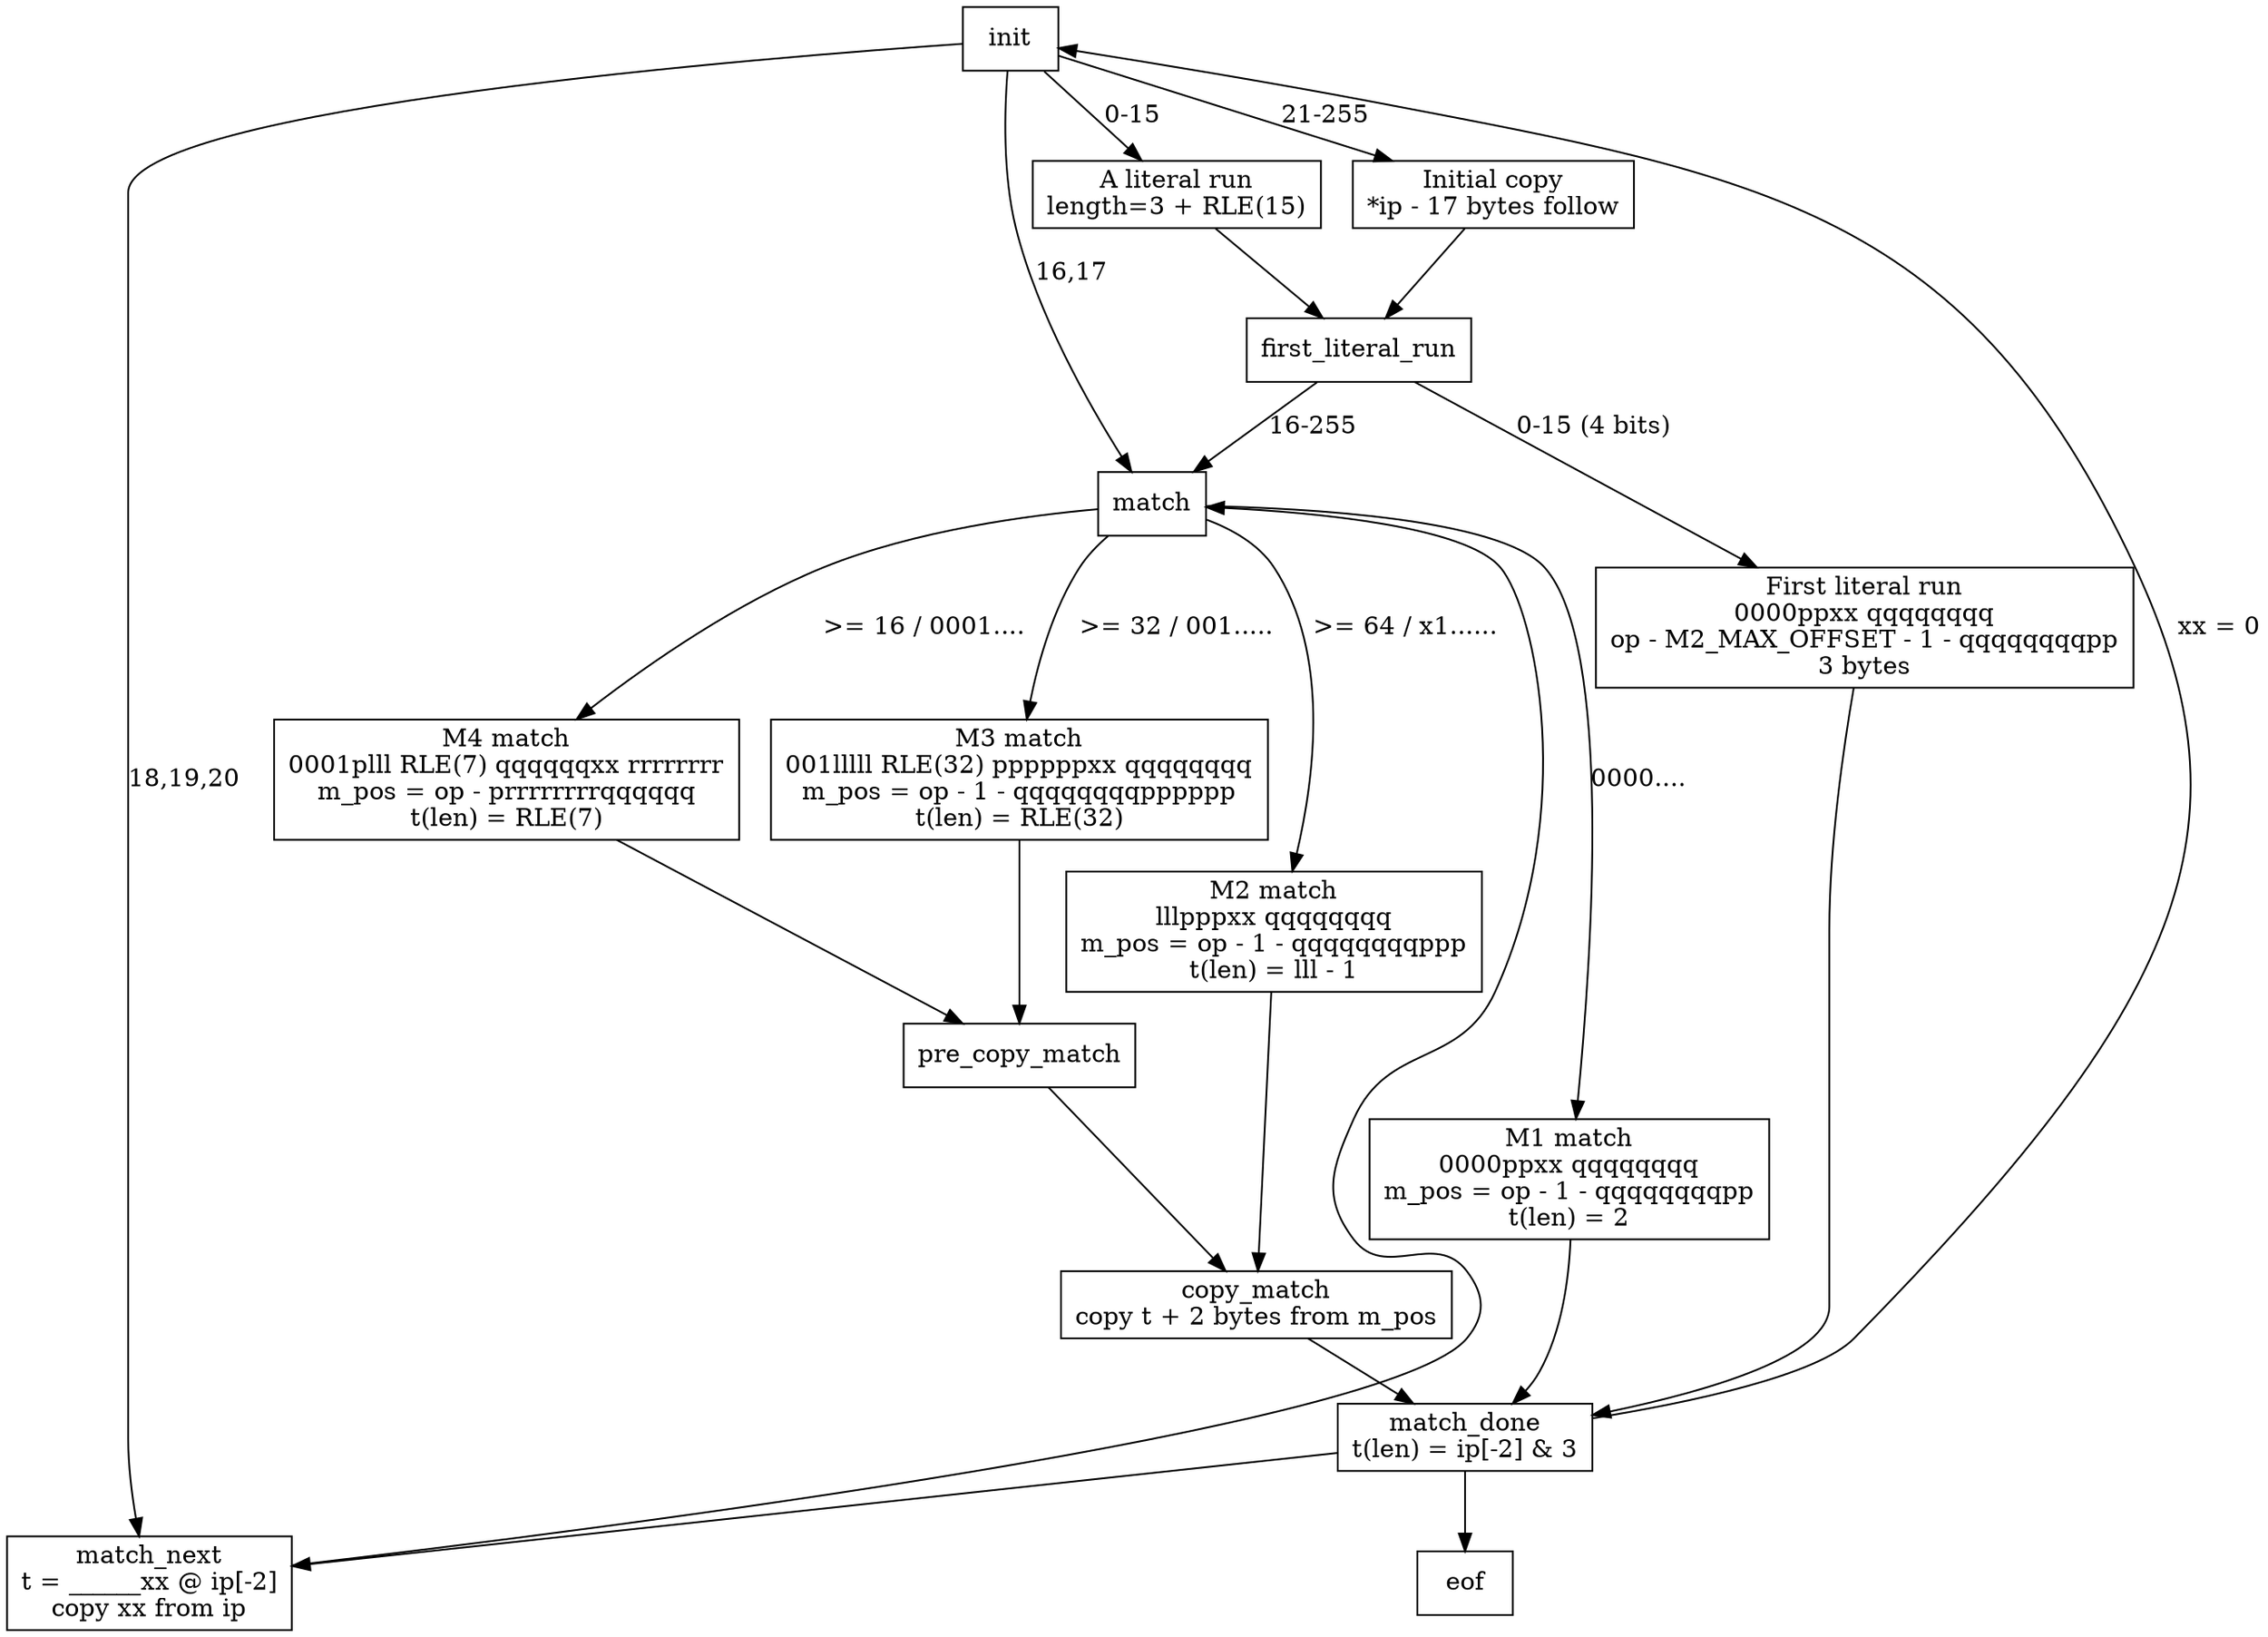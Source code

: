 digraph G {
	node [shape=box];
	init -> a_literal_run [label="0-15"];
	init -> match [label="16,17"];
	init -> match_next [label="18,19,20"];
	init -> init_copy [label="21-255"];

	init_copy [label="Initial copy\n*ip - 17 bytes follow"];
	init_copy -> first_literal_run;

	a_literal_run [label="A literal run\nlength=3 + RLE(15)"];

	a_literal_run -> first_literal_run;

	first_literal_run -> match [label="16-255"];

	first_literal_run -> first_literal_run_do [label="0-15 (4 bits)"];

	first_literal_run_do [label="First literal run\n0000ppxx qqqqqqqq\nop - M2_MAX_OFFSET - 1 - qqqqqqqqpp\n3 bytes\n"];

	first_literal_run_do -> match_done;

	match -> match_m2 [label=">= 64 / x1......"];
	match -> match_m3 [label=">= 32 / 001....."];
	match -> match_m4 [label=">= 16 / 0001...."];
	match -> match_m1 [label="0000...."];

	match_m2 [label="M2 match\nlllpppxx qqqqqqqq\nm_pos = op - 1 - qqqqqqqqppp\nt(len) = lll - 1"];
	match_m2 -> copy_match;

	match_m3 [label="M3 match\n001lllll RLE(32) ppppppxx qqqqqqqq\nm_pos = op - 1 - qqqqqqqqpppppp\nt(len) = RLE(32)"];
	match_m3 -> pre_copy_match;

	match_m4 [label="M4 match\n0001plll RLE(7) qqqqqqxx rrrrrrrr\nm_pos = op - prrrrrrrrqqqqqq\nt(len) = RLE(7)"];
	match_m4 -> pre_copy_match;

	match_m1 [label="M1 match\n0000ppxx qqqqqqqq\nm_pos = op - 1 - qqqqqqqqpp\nt(len) = 2"];
	match_m1 -> match_done;

	pre_copy_match -> copy_match;

	copy_match [label="\N\ncopy t + 2 bytes from m_pos"];
	copy_match -> match_done;

	match_done [label="\N\nt(len) = ip[-2] & 3"];
	match_done -> eof;
	match_done -> match_next;
	match_done -> init [label="xx = 0",constraint=false];

	match_next [label="\N\nt = ______xx @ ip[-2]\ncopy xx from ip"];
	match_next -> match [constraint=false];

	eof;

}
